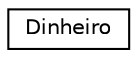 digraph "Graphical Class Hierarchy"
{
 // LATEX_PDF_SIZE
  edge [fontname="Helvetica",fontsize="10",labelfontname="Helvetica",labelfontsize="10"];
  node [fontname="Helvetica",fontsize="10",shape=record];
  rankdir="LR";
  Node0 [label="Dinheiro",height=0.2,width=0.4,color="black", fillcolor="white", style="filled",URL="$classDinheiro.html",tooltip="Classe Dinheiro."];
}
